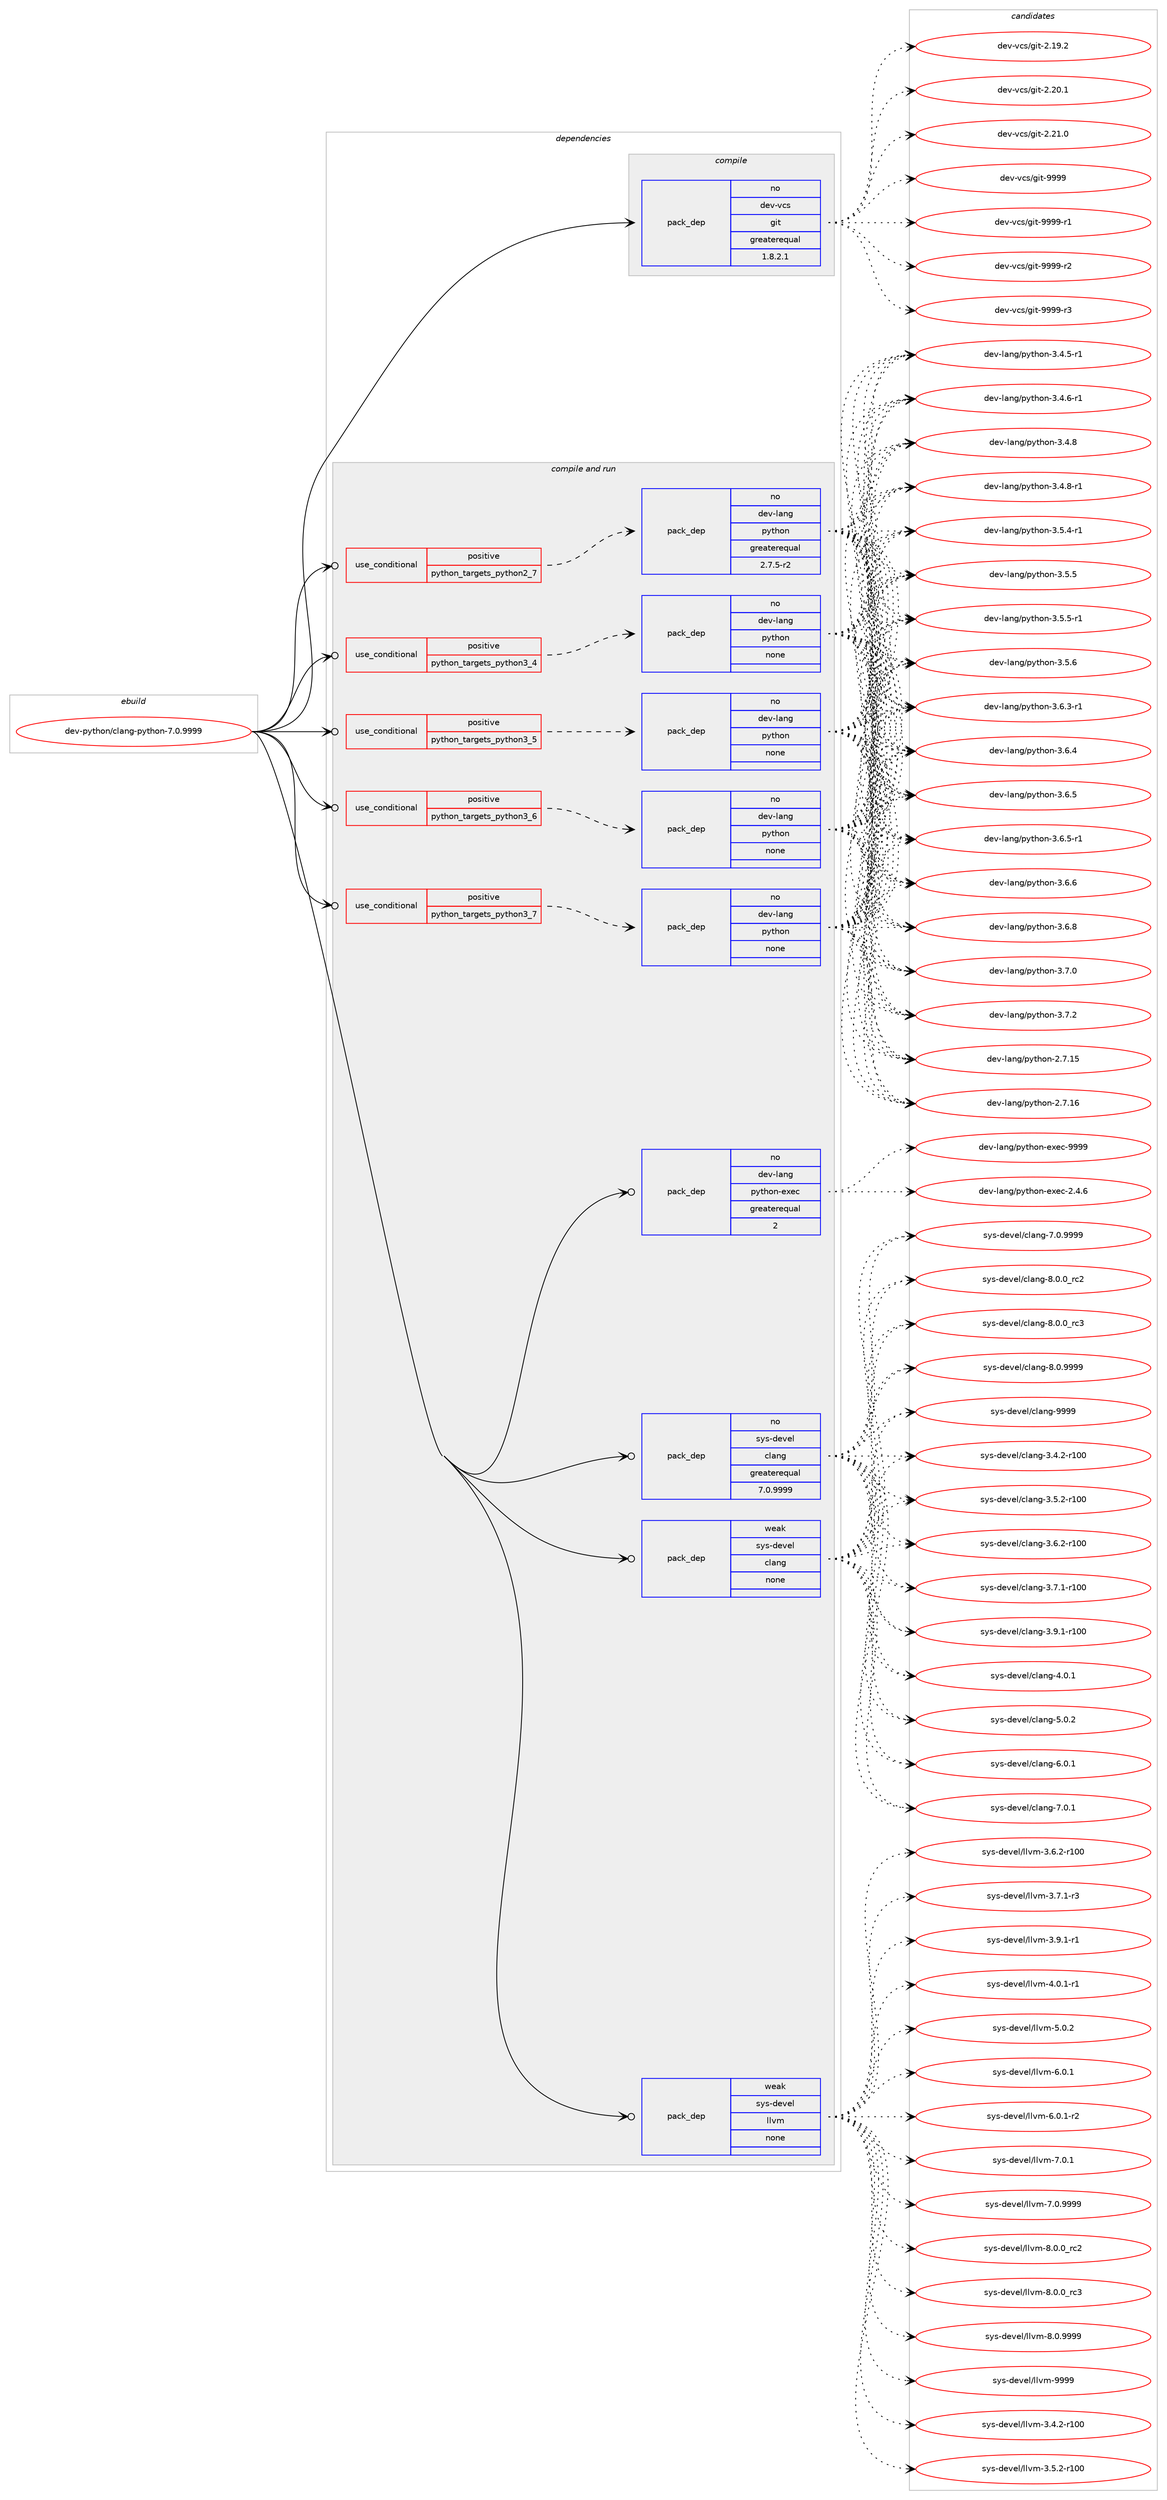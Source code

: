 digraph prolog {

# *************
# Graph options
# *************

newrank=true;
concentrate=true;
compound=true;
graph [rankdir=LR,fontname=Helvetica,fontsize=10,ranksep=1.5];#, ranksep=2.5, nodesep=0.2];
edge  [arrowhead=vee];
node  [fontname=Helvetica,fontsize=10];

# **********
# The ebuild
# **********

subgraph cluster_leftcol {
color=gray;
rank=same;
label=<<i>ebuild</i>>;
id [label="dev-python/clang-python-7.0.9999", color=red, width=4, href="../dev-python/clang-python-7.0.9999.svg"];
}

# ****************
# The dependencies
# ****************

subgraph cluster_midcol {
color=gray;
label=<<i>dependencies</i>>;
subgraph cluster_compile {
fillcolor="#eeeeee";
style=filled;
label=<<i>compile</i>>;
subgraph pack1007699 {
dependency1403283 [label=<<TABLE BORDER="0" CELLBORDER="1" CELLSPACING="0" CELLPADDING="4" WIDTH="220"><TR><TD ROWSPAN="6" CELLPADDING="30">pack_dep</TD></TR><TR><TD WIDTH="110">no</TD></TR><TR><TD>dev-vcs</TD></TR><TR><TD>git</TD></TR><TR><TD>greaterequal</TD></TR><TR><TD>1.8.2.1</TD></TR></TABLE>>, shape=none, color=blue];
}
id:e -> dependency1403283:w [weight=20,style="solid",arrowhead="vee"];
}
subgraph cluster_compileandrun {
fillcolor="#eeeeee";
style=filled;
label=<<i>compile and run</i>>;
subgraph cond372349 {
dependency1403284 [label=<<TABLE BORDER="0" CELLBORDER="1" CELLSPACING="0" CELLPADDING="4"><TR><TD ROWSPAN="3" CELLPADDING="10">use_conditional</TD></TR><TR><TD>positive</TD></TR><TR><TD>python_targets_python2_7</TD></TR></TABLE>>, shape=none, color=red];
subgraph pack1007700 {
dependency1403285 [label=<<TABLE BORDER="0" CELLBORDER="1" CELLSPACING="0" CELLPADDING="4" WIDTH="220"><TR><TD ROWSPAN="6" CELLPADDING="30">pack_dep</TD></TR><TR><TD WIDTH="110">no</TD></TR><TR><TD>dev-lang</TD></TR><TR><TD>python</TD></TR><TR><TD>greaterequal</TD></TR><TR><TD>2.7.5-r2</TD></TR></TABLE>>, shape=none, color=blue];
}
dependency1403284:e -> dependency1403285:w [weight=20,style="dashed",arrowhead="vee"];
}
id:e -> dependency1403284:w [weight=20,style="solid",arrowhead="odotvee"];
subgraph cond372350 {
dependency1403286 [label=<<TABLE BORDER="0" CELLBORDER="1" CELLSPACING="0" CELLPADDING="4"><TR><TD ROWSPAN="3" CELLPADDING="10">use_conditional</TD></TR><TR><TD>positive</TD></TR><TR><TD>python_targets_python3_4</TD></TR></TABLE>>, shape=none, color=red];
subgraph pack1007701 {
dependency1403287 [label=<<TABLE BORDER="0" CELLBORDER="1" CELLSPACING="0" CELLPADDING="4" WIDTH="220"><TR><TD ROWSPAN="6" CELLPADDING="30">pack_dep</TD></TR><TR><TD WIDTH="110">no</TD></TR><TR><TD>dev-lang</TD></TR><TR><TD>python</TD></TR><TR><TD>none</TD></TR><TR><TD></TD></TR></TABLE>>, shape=none, color=blue];
}
dependency1403286:e -> dependency1403287:w [weight=20,style="dashed",arrowhead="vee"];
}
id:e -> dependency1403286:w [weight=20,style="solid",arrowhead="odotvee"];
subgraph cond372351 {
dependency1403288 [label=<<TABLE BORDER="0" CELLBORDER="1" CELLSPACING="0" CELLPADDING="4"><TR><TD ROWSPAN="3" CELLPADDING="10">use_conditional</TD></TR><TR><TD>positive</TD></TR><TR><TD>python_targets_python3_5</TD></TR></TABLE>>, shape=none, color=red];
subgraph pack1007702 {
dependency1403289 [label=<<TABLE BORDER="0" CELLBORDER="1" CELLSPACING="0" CELLPADDING="4" WIDTH="220"><TR><TD ROWSPAN="6" CELLPADDING="30">pack_dep</TD></TR><TR><TD WIDTH="110">no</TD></TR><TR><TD>dev-lang</TD></TR><TR><TD>python</TD></TR><TR><TD>none</TD></TR><TR><TD></TD></TR></TABLE>>, shape=none, color=blue];
}
dependency1403288:e -> dependency1403289:w [weight=20,style="dashed",arrowhead="vee"];
}
id:e -> dependency1403288:w [weight=20,style="solid",arrowhead="odotvee"];
subgraph cond372352 {
dependency1403290 [label=<<TABLE BORDER="0" CELLBORDER="1" CELLSPACING="0" CELLPADDING="4"><TR><TD ROWSPAN="3" CELLPADDING="10">use_conditional</TD></TR><TR><TD>positive</TD></TR><TR><TD>python_targets_python3_6</TD></TR></TABLE>>, shape=none, color=red];
subgraph pack1007703 {
dependency1403291 [label=<<TABLE BORDER="0" CELLBORDER="1" CELLSPACING="0" CELLPADDING="4" WIDTH="220"><TR><TD ROWSPAN="6" CELLPADDING="30">pack_dep</TD></TR><TR><TD WIDTH="110">no</TD></TR><TR><TD>dev-lang</TD></TR><TR><TD>python</TD></TR><TR><TD>none</TD></TR><TR><TD></TD></TR></TABLE>>, shape=none, color=blue];
}
dependency1403290:e -> dependency1403291:w [weight=20,style="dashed",arrowhead="vee"];
}
id:e -> dependency1403290:w [weight=20,style="solid",arrowhead="odotvee"];
subgraph cond372353 {
dependency1403292 [label=<<TABLE BORDER="0" CELLBORDER="1" CELLSPACING="0" CELLPADDING="4"><TR><TD ROWSPAN="3" CELLPADDING="10">use_conditional</TD></TR><TR><TD>positive</TD></TR><TR><TD>python_targets_python3_7</TD></TR></TABLE>>, shape=none, color=red];
subgraph pack1007704 {
dependency1403293 [label=<<TABLE BORDER="0" CELLBORDER="1" CELLSPACING="0" CELLPADDING="4" WIDTH="220"><TR><TD ROWSPAN="6" CELLPADDING="30">pack_dep</TD></TR><TR><TD WIDTH="110">no</TD></TR><TR><TD>dev-lang</TD></TR><TR><TD>python</TD></TR><TR><TD>none</TD></TR><TR><TD></TD></TR></TABLE>>, shape=none, color=blue];
}
dependency1403292:e -> dependency1403293:w [weight=20,style="dashed",arrowhead="vee"];
}
id:e -> dependency1403292:w [weight=20,style="solid",arrowhead="odotvee"];
subgraph pack1007705 {
dependency1403294 [label=<<TABLE BORDER="0" CELLBORDER="1" CELLSPACING="0" CELLPADDING="4" WIDTH="220"><TR><TD ROWSPAN="6" CELLPADDING="30">pack_dep</TD></TR><TR><TD WIDTH="110">no</TD></TR><TR><TD>dev-lang</TD></TR><TR><TD>python-exec</TD></TR><TR><TD>greaterequal</TD></TR><TR><TD>2</TD></TR></TABLE>>, shape=none, color=blue];
}
id:e -> dependency1403294:w [weight=20,style="solid",arrowhead="odotvee"];
subgraph pack1007706 {
dependency1403295 [label=<<TABLE BORDER="0" CELLBORDER="1" CELLSPACING="0" CELLPADDING="4" WIDTH="220"><TR><TD ROWSPAN="6" CELLPADDING="30">pack_dep</TD></TR><TR><TD WIDTH="110">no</TD></TR><TR><TD>sys-devel</TD></TR><TR><TD>clang</TD></TR><TR><TD>greaterequal</TD></TR><TR><TD>7.0.9999</TD></TR></TABLE>>, shape=none, color=blue];
}
id:e -> dependency1403295:w [weight=20,style="solid",arrowhead="odotvee"];
subgraph pack1007707 {
dependency1403296 [label=<<TABLE BORDER="0" CELLBORDER="1" CELLSPACING="0" CELLPADDING="4" WIDTH="220"><TR><TD ROWSPAN="6" CELLPADDING="30">pack_dep</TD></TR><TR><TD WIDTH="110">weak</TD></TR><TR><TD>sys-devel</TD></TR><TR><TD>clang</TD></TR><TR><TD>none</TD></TR><TR><TD></TD></TR></TABLE>>, shape=none, color=blue];
}
id:e -> dependency1403296:w [weight=20,style="solid",arrowhead="odotvee"];
subgraph pack1007708 {
dependency1403297 [label=<<TABLE BORDER="0" CELLBORDER="1" CELLSPACING="0" CELLPADDING="4" WIDTH="220"><TR><TD ROWSPAN="6" CELLPADDING="30">pack_dep</TD></TR><TR><TD WIDTH="110">weak</TD></TR><TR><TD>sys-devel</TD></TR><TR><TD>llvm</TD></TR><TR><TD>none</TD></TR><TR><TD></TD></TR></TABLE>>, shape=none, color=blue];
}
id:e -> dependency1403297:w [weight=20,style="solid",arrowhead="odotvee"];
}
subgraph cluster_run {
fillcolor="#eeeeee";
style=filled;
label=<<i>run</i>>;
}
}

# **************
# The candidates
# **************

subgraph cluster_choices {
rank=same;
color=gray;
label=<<i>candidates</i>>;

subgraph choice1007699 {
color=black;
nodesep=1;
choice10010111845118991154710310511645504649574650 [label="dev-vcs/git-2.19.2", color=red, width=4,href="../dev-vcs/git-2.19.2.svg"];
choice10010111845118991154710310511645504650484649 [label="dev-vcs/git-2.20.1", color=red, width=4,href="../dev-vcs/git-2.20.1.svg"];
choice10010111845118991154710310511645504650494648 [label="dev-vcs/git-2.21.0", color=red, width=4,href="../dev-vcs/git-2.21.0.svg"];
choice1001011184511899115471031051164557575757 [label="dev-vcs/git-9999", color=red, width=4,href="../dev-vcs/git-9999.svg"];
choice10010111845118991154710310511645575757574511449 [label="dev-vcs/git-9999-r1", color=red, width=4,href="../dev-vcs/git-9999-r1.svg"];
choice10010111845118991154710310511645575757574511450 [label="dev-vcs/git-9999-r2", color=red, width=4,href="../dev-vcs/git-9999-r2.svg"];
choice10010111845118991154710310511645575757574511451 [label="dev-vcs/git-9999-r3", color=red, width=4,href="../dev-vcs/git-9999-r3.svg"];
dependency1403283:e -> choice10010111845118991154710310511645504649574650:w [style=dotted,weight="100"];
dependency1403283:e -> choice10010111845118991154710310511645504650484649:w [style=dotted,weight="100"];
dependency1403283:e -> choice10010111845118991154710310511645504650494648:w [style=dotted,weight="100"];
dependency1403283:e -> choice1001011184511899115471031051164557575757:w [style=dotted,weight="100"];
dependency1403283:e -> choice10010111845118991154710310511645575757574511449:w [style=dotted,weight="100"];
dependency1403283:e -> choice10010111845118991154710310511645575757574511450:w [style=dotted,weight="100"];
dependency1403283:e -> choice10010111845118991154710310511645575757574511451:w [style=dotted,weight="100"];
}
subgraph choice1007700 {
color=black;
nodesep=1;
choice10010111845108971101034711212111610411111045504655464953 [label="dev-lang/python-2.7.15", color=red, width=4,href="../dev-lang/python-2.7.15.svg"];
choice10010111845108971101034711212111610411111045504655464954 [label="dev-lang/python-2.7.16", color=red, width=4,href="../dev-lang/python-2.7.16.svg"];
choice1001011184510897110103471121211161041111104551465246534511449 [label="dev-lang/python-3.4.5-r1", color=red, width=4,href="../dev-lang/python-3.4.5-r1.svg"];
choice1001011184510897110103471121211161041111104551465246544511449 [label="dev-lang/python-3.4.6-r1", color=red, width=4,href="../dev-lang/python-3.4.6-r1.svg"];
choice100101118451089711010347112121116104111110455146524656 [label="dev-lang/python-3.4.8", color=red, width=4,href="../dev-lang/python-3.4.8.svg"];
choice1001011184510897110103471121211161041111104551465246564511449 [label="dev-lang/python-3.4.8-r1", color=red, width=4,href="../dev-lang/python-3.4.8-r1.svg"];
choice1001011184510897110103471121211161041111104551465346524511449 [label="dev-lang/python-3.5.4-r1", color=red, width=4,href="../dev-lang/python-3.5.4-r1.svg"];
choice100101118451089711010347112121116104111110455146534653 [label="dev-lang/python-3.5.5", color=red, width=4,href="../dev-lang/python-3.5.5.svg"];
choice1001011184510897110103471121211161041111104551465346534511449 [label="dev-lang/python-3.5.5-r1", color=red, width=4,href="../dev-lang/python-3.5.5-r1.svg"];
choice100101118451089711010347112121116104111110455146534654 [label="dev-lang/python-3.5.6", color=red, width=4,href="../dev-lang/python-3.5.6.svg"];
choice1001011184510897110103471121211161041111104551465446514511449 [label="dev-lang/python-3.6.3-r1", color=red, width=4,href="../dev-lang/python-3.6.3-r1.svg"];
choice100101118451089711010347112121116104111110455146544652 [label="dev-lang/python-3.6.4", color=red, width=4,href="../dev-lang/python-3.6.4.svg"];
choice100101118451089711010347112121116104111110455146544653 [label="dev-lang/python-3.6.5", color=red, width=4,href="../dev-lang/python-3.6.5.svg"];
choice1001011184510897110103471121211161041111104551465446534511449 [label="dev-lang/python-3.6.5-r1", color=red, width=4,href="../dev-lang/python-3.6.5-r1.svg"];
choice100101118451089711010347112121116104111110455146544654 [label="dev-lang/python-3.6.6", color=red, width=4,href="../dev-lang/python-3.6.6.svg"];
choice100101118451089711010347112121116104111110455146544656 [label="dev-lang/python-3.6.8", color=red, width=4,href="../dev-lang/python-3.6.8.svg"];
choice100101118451089711010347112121116104111110455146554648 [label="dev-lang/python-3.7.0", color=red, width=4,href="../dev-lang/python-3.7.0.svg"];
choice100101118451089711010347112121116104111110455146554650 [label="dev-lang/python-3.7.2", color=red, width=4,href="../dev-lang/python-3.7.2.svg"];
dependency1403285:e -> choice10010111845108971101034711212111610411111045504655464953:w [style=dotted,weight="100"];
dependency1403285:e -> choice10010111845108971101034711212111610411111045504655464954:w [style=dotted,weight="100"];
dependency1403285:e -> choice1001011184510897110103471121211161041111104551465246534511449:w [style=dotted,weight="100"];
dependency1403285:e -> choice1001011184510897110103471121211161041111104551465246544511449:w [style=dotted,weight="100"];
dependency1403285:e -> choice100101118451089711010347112121116104111110455146524656:w [style=dotted,weight="100"];
dependency1403285:e -> choice1001011184510897110103471121211161041111104551465246564511449:w [style=dotted,weight="100"];
dependency1403285:e -> choice1001011184510897110103471121211161041111104551465346524511449:w [style=dotted,weight="100"];
dependency1403285:e -> choice100101118451089711010347112121116104111110455146534653:w [style=dotted,weight="100"];
dependency1403285:e -> choice1001011184510897110103471121211161041111104551465346534511449:w [style=dotted,weight="100"];
dependency1403285:e -> choice100101118451089711010347112121116104111110455146534654:w [style=dotted,weight="100"];
dependency1403285:e -> choice1001011184510897110103471121211161041111104551465446514511449:w [style=dotted,weight="100"];
dependency1403285:e -> choice100101118451089711010347112121116104111110455146544652:w [style=dotted,weight="100"];
dependency1403285:e -> choice100101118451089711010347112121116104111110455146544653:w [style=dotted,weight="100"];
dependency1403285:e -> choice1001011184510897110103471121211161041111104551465446534511449:w [style=dotted,weight="100"];
dependency1403285:e -> choice100101118451089711010347112121116104111110455146544654:w [style=dotted,weight="100"];
dependency1403285:e -> choice100101118451089711010347112121116104111110455146544656:w [style=dotted,weight="100"];
dependency1403285:e -> choice100101118451089711010347112121116104111110455146554648:w [style=dotted,weight="100"];
dependency1403285:e -> choice100101118451089711010347112121116104111110455146554650:w [style=dotted,weight="100"];
}
subgraph choice1007701 {
color=black;
nodesep=1;
choice10010111845108971101034711212111610411111045504655464953 [label="dev-lang/python-2.7.15", color=red, width=4,href="../dev-lang/python-2.7.15.svg"];
choice10010111845108971101034711212111610411111045504655464954 [label="dev-lang/python-2.7.16", color=red, width=4,href="../dev-lang/python-2.7.16.svg"];
choice1001011184510897110103471121211161041111104551465246534511449 [label="dev-lang/python-3.4.5-r1", color=red, width=4,href="../dev-lang/python-3.4.5-r1.svg"];
choice1001011184510897110103471121211161041111104551465246544511449 [label="dev-lang/python-3.4.6-r1", color=red, width=4,href="../dev-lang/python-3.4.6-r1.svg"];
choice100101118451089711010347112121116104111110455146524656 [label="dev-lang/python-3.4.8", color=red, width=4,href="../dev-lang/python-3.4.8.svg"];
choice1001011184510897110103471121211161041111104551465246564511449 [label="dev-lang/python-3.4.8-r1", color=red, width=4,href="../dev-lang/python-3.4.8-r1.svg"];
choice1001011184510897110103471121211161041111104551465346524511449 [label="dev-lang/python-3.5.4-r1", color=red, width=4,href="../dev-lang/python-3.5.4-r1.svg"];
choice100101118451089711010347112121116104111110455146534653 [label="dev-lang/python-3.5.5", color=red, width=4,href="../dev-lang/python-3.5.5.svg"];
choice1001011184510897110103471121211161041111104551465346534511449 [label="dev-lang/python-3.5.5-r1", color=red, width=4,href="../dev-lang/python-3.5.5-r1.svg"];
choice100101118451089711010347112121116104111110455146534654 [label="dev-lang/python-3.5.6", color=red, width=4,href="../dev-lang/python-3.5.6.svg"];
choice1001011184510897110103471121211161041111104551465446514511449 [label="dev-lang/python-3.6.3-r1", color=red, width=4,href="../dev-lang/python-3.6.3-r1.svg"];
choice100101118451089711010347112121116104111110455146544652 [label="dev-lang/python-3.6.4", color=red, width=4,href="../dev-lang/python-3.6.4.svg"];
choice100101118451089711010347112121116104111110455146544653 [label="dev-lang/python-3.6.5", color=red, width=4,href="../dev-lang/python-3.6.5.svg"];
choice1001011184510897110103471121211161041111104551465446534511449 [label="dev-lang/python-3.6.5-r1", color=red, width=4,href="../dev-lang/python-3.6.5-r1.svg"];
choice100101118451089711010347112121116104111110455146544654 [label="dev-lang/python-3.6.6", color=red, width=4,href="../dev-lang/python-3.6.6.svg"];
choice100101118451089711010347112121116104111110455146544656 [label="dev-lang/python-3.6.8", color=red, width=4,href="../dev-lang/python-3.6.8.svg"];
choice100101118451089711010347112121116104111110455146554648 [label="dev-lang/python-3.7.0", color=red, width=4,href="../dev-lang/python-3.7.0.svg"];
choice100101118451089711010347112121116104111110455146554650 [label="dev-lang/python-3.7.2", color=red, width=4,href="../dev-lang/python-3.7.2.svg"];
dependency1403287:e -> choice10010111845108971101034711212111610411111045504655464953:w [style=dotted,weight="100"];
dependency1403287:e -> choice10010111845108971101034711212111610411111045504655464954:w [style=dotted,weight="100"];
dependency1403287:e -> choice1001011184510897110103471121211161041111104551465246534511449:w [style=dotted,weight="100"];
dependency1403287:e -> choice1001011184510897110103471121211161041111104551465246544511449:w [style=dotted,weight="100"];
dependency1403287:e -> choice100101118451089711010347112121116104111110455146524656:w [style=dotted,weight="100"];
dependency1403287:e -> choice1001011184510897110103471121211161041111104551465246564511449:w [style=dotted,weight="100"];
dependency1403287:e -> choice1001011184510897110103471121211161041111104551465346524511449:w [style=dotted,weight="100"];
dependency1403287:e -> choice100101118451089711010347112121116104111110455146534653:w [style=dotted,weight="100"];
dependency1403287:e -> choice1001011184510897110103471121211161041111104551465346534511449:w [style=dotted,weight="100"];
dependency1403287:e -> choice100101118451089711010347112121116104111110455146534654:w [style=dotted,weight="100"];
dependency1403287:e -> choice1001011184510897110103471121211161041111104551465446514511449:w [style=dotted,weight="100"];
dependency1403287:e -> choice100101118451089711010347112121116104111110455146544652:w [style=dotted,weight="100"];
dependency1403287:e -> choice100101118451089711010347112121116104111110455146544653:w [style=dotted,weight="100"];
dependency1403287:e -> choice1001011184510897110103471121211161041111104551465446534511449:w [style=dotted,weight="100"];
dependency1403287:e -> choice100101118451089711010347112121116104111110455146544654:w [style=dotted,weight="100"];
dependency1403287:e -> choice100101118451089711010347112121116104111110455146544656:w [style=dotted,weight="100"];
dependency1403287:e -> choice100101118451089711010347112121116104111110455146554648:w [style=dotted,weight="100"];
dependency1403287:e -> choice100101118451089711010347112121116104111110455146554650:w [style=dotted,weight="100"];
}
subgraph choice1007702 {
color=black;
nodesep=1;
choice10010111845108971101034711212111610411111045504655464953 [label="dev-lang/python-2.7.15", color=red, width=4,href="../dev-lang/python-2.7.15.svg"];
choice10010111845108971101034711212111610411111045504655464954 [label="dev-lang/python-2.7.16", color=red, width=4,href="../dev-lang/python-2.7.16.svg"];
choice1001011184510897110103471121211161041111104551465246534511449 [label="dev-lang/python-3.4.5-r1", color=red, width=4,href="../dev-lang/python-3.4.5-r1.svg"];
choice1001011184510897110103471121211161041111104551465246544511449 [label="dev-lang/python-3.4.6-r1", color=red, width=4,href="../dev-lang/python-3.4.6-r1.svg"];
choice100101118451089711010347112121116104111110455146524656 [label="dev-lang/python-3.4.8", color=red, width=4,href="../dev-lang/python-3.4.8.svg"];
choice1001011184510897110103471121211161041111104551465246564511449 [label="dev-lang/python-3.4.8-r1", color=red, width=4,href="../dev-lang/python-3.4.8-r1.svg"];
choice1001011184510897110103471121211161041111104551465346524511449 [label="dev-lang/python-3.5.4-r1", color=red, width=4,href="../dev-lang/python-3.5.4-r1.svg"];
choice100101118451089711010347112121116104111110455146534653 [label="dev-lang/python-3.5.5", color=red, width=4,href="../dev-lang/python-3.5.5.svg"];
choice1001011184510897110103471121211161041111104551465346534511449 [label="dev-lang/python-3.5.5-r1", color=red, width=4,href="../dev-lang/python-3.5.5-r1.svg"];
choice100101118451089711010347112121116104111110455146534654 [label="dev-lang/python-3.5.6", color=red, width=4,href="../dev-lang/python-3.5.6.svg"];
choice1001011184510897110103471121211161041111104551465446514511449 [label="dev-lang/python-3.6.3-r1", color=red, width=4,href="../dev-lang/python-3.6.3-r1.svg"];
choice100101118451089711010347112121116104111110455146544652 [label="dev-lang/python-3.6.4", color=red, width=4,href="../dev-lang/python-3.6.4.svg"];
choice100101118451089711010347112121116104111110455146544653 [label="dev-lang/python-3.6.5", color=red, width=4,href="../dev-lang/python-3.6.5.svg"];
choice1001011184510897110103471121211161041111104551465446534511449 [label="dev-lang/python-3.6.5-r1", color=red, width=4,href="../dev-lang/python-3.6.5-r1.svg"];
choice100101118451089711010347112121116104111110455146544654 [label="dev-lang/python-3.6.6", color=red, width=4,href="../dev-lang/python-3.6.6.svg"];
choice100101118451089711010347112121116104111110455146544656 [label="dev-lang/python-3.6.8", color=red, width=4,href="../dev-lang/python-3.6.8.svg"];
choice100101118451089711010347112121116104111110455146554648 [label="dev-lang/python-3.7.0", color=red, width=4,href="../dev-lang/python-3.7.0.svg"];
choice100101118451089711010347112121116104111110455146554650 [label="dev-lang/python-3.7.2", color=red, width=4,href="../dev-lang/python-3.7.2.svg"];
dependency1403289:e -> choice10010111845108971101034711212111610411111045504655464953:w [style=dotted,weight="100"];
dependency1403289:e -> choice10010111845108971101034711212111610411111045504655464954:w [style=dotted,weight="100"];
dependency1403289:e -> choice1001011184510897110103471121211161041111104551465246534511449:w [style=dotted,weight="100"];
dependency1403289:e -> choice1001011184510897110103471121211161041111104551465246544511449:w [style=dotted,weight="100"];
dependency1403289:e -> choice100101118451089711010347112121116104111110455146524656:w [style=dotted,weight="100"];
dependency1403289:e -> choice1001011184510897110103471121211161041111104551465246564511449:w [style=dotted,weight="100"];
dependency1403289:e -> choice1001011184510897110103471121211161041111104551465346524511449:w [style=dotted,weight="100"];
dependency1403289:e -> choice100101118451089711010347112121116104111110455146534653:w [style=dotted,weight="100"];
dependency1403289:e -> choice1001011184510897110103471121211161041111104551465346534511449:w [style=dotted,weight="100"];
dependency1403289:e -> choice100101118451089711010347112121116104111110455146534654:w [style=dotted,weight="100"];
dependency1403289:e -> choice1001011184510897110103471121211161041111104551465446514511449:w [style=dotted,weight="100"];
dependency1403289:e -> choice100101118451089711010347112121116104111110455146544652:w [style=dotted,weight="100"];
dependency1403289:e -> choice100101118451089711010347112121116104111110455146544653:w [style=dotted,weight="100"];
dependency1403289:e -> choice1001011184510897110103471121211161041111104551465446534511449:w [style=dotted,weight="100"];
dependency1403289:e -> choice100101118451089711010347112121116104111110455146544654:w [style=dotted,weight="100"];
dependency1403289:e -> choice100101118451089711010347112121116104111110455146544656:w [style=dotted,weight="100"];
dependency1403289:e -> choice100101118451089711010347112121116104111110455146554648:w [style=dotted,weight="100"];
dependency1403289:e -> choice100101118451089711010347112121116104111110455146554650:w [style=dotted,weight="100"];
}
subgraph choice1007703 {
color=black;
nodesep=1;
choice10010111845108971101034711212111610411111045504655464953 [label="dev-lang/python-2.7.15", color=red, width=4,href="../dev-lang/python-2.7.15.svg"];
choice10010111845108971101034711212111610411111045504655464954 [label="dev-lang/python-2.7.16", color=red, width=4,href="../dev-lang/python-2.7.16.svg"];
choice1001011184510897110103471121211161041111104551465246534511449 [label="dev-lang/python-3.4.5-r1", color=red, width=4,href="../dev-lang/python-3.4.5-r1.svg"];
choice1001011184510897110103471121211161041111104551465246544511449 [label="dev-lang/python-3.4.6-r1", color=red, width=4,href="../dev-lang/python-3.4.6-r1.svg"];
choice100101118451089711010347112121116104111110455146524656 [label="dev-lang/python-3.4.8", color=red, width=4,href="../dev-lang/python-3.4.8.svg"];
choice1001011184510897110103471121211161041111104551465246564511449 [label="dev-lang/python-3.4.8-r1", color=red, width=4,href="../dev-lang/python-3.4.8-r1.svg"];
choice1001011184510897110103471121211161041111104551465346524511449 [label="dev-lang/python-3.5.4-r1", color=red, width=4,href="../dev-lang/python-3.5.4-r1.svg"];
choice100101118451089711010347112121116104111110455146534653 [label="dev-lang/python-3.5.5", color=red, width=4,href="../dev-lang/python-3.5.5.svg"];
choice1001011184510897110103471121211161041111104551465346534511449 [label="dev-lang/python-3.5.5-r1", color=red, width=4,href="../dev-lang/python-3.5.5-r1.svg"];
choice100101118451089711010347112121116104111110455146534654 [label="dev-lang/python-3.5.6", color=red, width=4,href="../dev-lang/python-3.5.6.svg"];
choice1001011184510897110103471121211161041111104551465446514511449 [label="dev-lang/python-3.6.3-r1", color=red, width=4,href="../dev-lang/python-3.6.3-r1.svg"];
choice100101118451089711010347112121116104111110455146544652 [label="dev-lang/python-3.6.4", color=red, width=4,href="../dev-lang/python-3.6.4.svg"];
choice100101118451089711010347112121116104111110455146544653 [label="dev-lang/python-3.6.5", color=red, width=4,href="../dev-lang/python-3.6.5.svg"];
choice1001011184510897110103471121211161041111104551465446534511449 [label="dev-lang/python-3.6.5-r1", color=red, width=4,href="../dev-lang/python-3.6.5-r1.svg"];
choice100101118451089711010347112121116104111110455146544654 [label="dev-lang/python-3.6.6", color=red, width=4,href="../dev-lang/python-3.6.6.svg"];
choice100101118451089711010347112121116104111110455146544656 [label="dev-lang/python-3.6.8", color=red, width=4,href="../dev-lang/python-3.6.8.svg"];
choice100101118451089711010347112121116104111110455146554648 [label="dev-lang/python-3.7.0", color=red, width=4,href="../dev-lang/python-3.7.0.svg"];
choice100101118451089711010347112121116104111110455146554650 [label="dev-lang/python-3.7.2", color=red, width=4,href="../dev-lang/python-3.7.2.svg"];
dependency1403291:e -> choice10010111845108971101034711212111610411111045504655464953:w [style=dotted,weight="100"];
dependency1403291:e -> choice10010111845108971101034711212111610411111045504655464954:w [style=dotted,weight="100"];
dependency1403291:e -> choice1001011184510897110103471121211161041111104551465246534511449:w [style=dotted,weight="100"];
dependency1403291:e -> choice1001011184510897110103471121211161041111104551465246544511449:w [style=dotted,weight="100"];
dependency1403291:e -> choice100101118451089711010347112121116104111110455146524656:w [style=dotted,weight="100"];
dependency1403291:e -> choice1001011184510897110103471121211161041111104551465246564511449:w [style=dotted,weight="100"];
dependency1403291:e -> choice1001011184510897110103471121211161041111104551465346524511449:w [style=dotted,weight="100"];
dependency1403291:e -> choice100101118451089711010347112121116104111110455146534653:w [style=dotted,weight="100"];
dependency1403291:e -> choice1001011184510897110103471121211161041111104551465346534511449:w [style=dotted,weight="100"];
dependency1403291:e -> choice100101118451089711010347112121116104111110455146534654:w [style=dotted,weight="100"];
dependency1403291:e -> choice1001011184510897110103471121211161041111104551465446514511449:w [style=dotted,weight="100"];
dependency1403291:e -> choice100101118451089711010347112121116104111110455146544652:w [style=dotted,weight="100"];
dependency1403291:e -> choice100101118451089711010347112121116104111110455146544653:w [style=dotted,weight="100"];
dependency1403291:e -> choice1001011184510897110103471121211161041111104551465446534511449:w [style=dotted,weight="100"];
dependency1403291:e -> choice100101118451089711010347112121116104111110455146544654:w [style=dotted,weight="100"];
dependency1403291:e -> choice100101118451089711010347112121116104111110455146544656:w [style=dotted,weight="100"];
dependency1403291:e -> choice100101118451089711010347112121116104111110455146554648:w [style=dotted,weight="100"];
dependency1403291:e -> choice100101118451089711010347112121116104111110455146554650:w [style=dotted,weight="100"];
}
subgraph choice1007704 {
color=black;
nodesep=1;
choice10010111845108971101034711212111610411111045504655464953 [label="dev-lang/python-2.7.15", color=red, width=4,href="../dev-lang/python-2.7.15.svg"];
choice10010111845108971101034711212111610411111045504655464954 [label="dev-lang/python-2.7.16", color=red, width=4,href="../dev-lang/python-2.7.16.svg"];
choice1001011184510897110103471121211161041111104551465246534511449 [label="dev-lang/python-3.4.5-r1", color=red, width=4,href="../dev-lang/python-3.4.5-r1.svg"];
choice1001011184510897110103471121211161041111104551465246544511449 [label="dev-lang/python-3.4.6-r1", color=red, width=4,href="../dev-lang/python-3.4.6-r1.svg"];
choice100101118451089711010347112121116104111110455146524656 [label="dev-lang/python-3.4.8", color=red, width=4,href="../dev-lang/python-3.4.8.svg"];
choice1001011184510897110103471121211161041111104551465246564511449 [label="dev-lang/python-3.4.8-r1", color=red, width=4,href="../dev-lang/python-3.4.8-r1.svg"];
choice1001011184510897110103471121211161041111104551465346524511449 [label="dev-lang/python-3.5.4-r1", color=red, width=4,href="../dev-lang/python-3.5.4-r1.svg"];
choice100101118451089711010347112121116104111110455146534653 [label="dev-lang/python-3.5.5", color=red, width=4,href="../dev-lang/python-3.5.5.svg"];
choice1001011184510897110103471121211161041111104551465346534511449 [label="dev-lang/python-3.5.5-r1", color=red, width=4,href="../dev-lang/python-3.5.5-r1.svg"];
choice100101118451089711010347112121116104111110455146534654 [label="dev-lang/python-3.5.6", color=red, width=4,href="../dev-lang/python-3.5.6.svg"];
choice1001011184510897110103471121211161041111104551465446514511449 [label="dev-lang/python-3.6.3-r1", color=red, width=4,href="../dev-lang/python-3.6.3-r1.svg"];
choice100101118451089711010347112121116104111110455146544652 [label="dev-lang/python-3.6.4", color=red, width=4,href="../dev-lang/python-3.6.4.svg"];
choice100101118451089711010347112121116104111110455146544653 [label="dev-lang/python-3.6.5", color=red, width=4,href="../dev-lang/python-3.6.5.svg"];
choice1001011184510897110103471121211161041111104551465446534511449 [label="dev-lang/python-3.6.5-r1", color=red, width=4,href="../dev-lang/python-3.6.5-r1.svg"];
choice100101118451089711010347112121116104111110455146544654 [label="dev-lang/python-3.6.6", color=red, width=4,href="../dev-lang/python-3.6.6.svg"];
choice100101118451089711010347112121116104111110455146544656 [label="dev-lang/python-3.6.8", color=red, width=4,href="../dev-lang/python-3.6.8.svg"];
choice100101118451089711010347112121116104111110455146554648 [label="dev-lang/python-3.7.0", color=red, width=4,href="../dev-lang/python-3.7.0.svg"];
choice100101118451089711010347112121116104111110455146554650 [label="dev-lang/python-3.7.2", color=red, width=4,href="../dev-lang/python-3.7.2.svg"];
dependency1403293:e -> choice10010111845108971101034711212111610411111045504655464953:w [style=dotted,weight="100"];
dependency1403293:e -> choice10010111845108971101034711212111610411111045504655464954:w [style=dotted,weight="100"];
dependency1403293:e -> choice1001011184510897110103471121211161041111104551465246534511449:w [style=dotted,weight="100"];
dependency1403293:e -> choice1001011184510897110103471121211161041111104551465246544511449:w [style=dotted,weight="100"];
dependency1403293:e -> choice100101118451089711010347112121116104111110455146524656:w [style=dotted,weight="100"];
dependency1403293:e -> choice1001011184510897110103471121211161041111104551465246564511449:w [style=dotted,weight="100"];
dependency1403293:e -> choice1001011184510897110103471121211161041111104551465346524511449:w [style=dotted,weight="100"];
dependency1403293:e -> choice100101118451089711010347112121116104111110455146534653:w [style=dotted,weight="100"];
dependency1403293:e -> choice1001011184510897110103471121211161041111104551465346534511449:w [style=dotted,weight="100"];
dependency1403293:e -> choice100101118451089711010347112121116104111110455146534654:w [style=dotted,weight="100"];
dependency1403293:e -> choice1001011184510897110103471121211161041111104551465446514511449:w [style=dotted,weight="100"];
dependency1403293:e -> choice100101118451089711010347112121116104111110455146544652:w [style=dotted,weight="100"];
dependency1403293:e -> choice100101118451089711010347112121116104111110455146544653:w [style=dotted,weight="100"];
dependency1403293:e -> choice1001011184510897110103471121211161041111104551465446534511449:w [style=dotted,weight="100"];
dependency1403293:e -> choice100101118451089711010347112121116104111110455146544654:w [style=dotted,weight="100"];
dependency1403293:e -> choice100101118451089711010347112121116104111110455146544656:w [style=dotted,weight="100"];
dependency1403293:e -> choice100101118451089711010347112121116104111110455146554648:w [style=dotted,weight="100"];
dependency1403293:e -> choice100101118451089711010347112121116104111110455146554650:w [style=dotted,weight="100"];
}
subgraph choice1007705 {
color=black;
nodesep=1;
choice1001011184510897110103471121211161041111104510112010199455046524654 [label="dev-lang/python-exec-2.4.6", color=red, width=4,href="../dev-lang/python-exec-2.4.6.svg"];
choice10010111845108971101034711212111610411111045101120101994557575757 [label="dev-lang/python-exec-9999", color=red, width=4,href="../dev-lang/python-exec-9999.svg"];
dependency1403294:e -> choice1001011184510897110103471121211161041111104510112010199455046524654:w [style=dotted,weight="100"];
dependency1403294:e -> choice10010111845108971101034711212111610411111045101120101994557575757:w [style=dotted,weight="100"];
}
subgraph choice1007706 {
color=black;
nodesep=1;
choice1151211154510010111810110847991089711010345514652465045114494848 [label="sys-devel/clang-3.4.2-r100", color=red, width=4,href="../sys-devel/clang-3.4.2-r100.svg"];
choice1151211154510010111810110847991089711010345514653465045114494848 [label="sys-devel/clang-3.5.2-r100", color=red, width=4,href="../sys-devel/clang-3.5.2-r100.svg"];
choice1151211154510010111810110847991089711010345514654465045114494848 [label="sys-devel/clang-3.6.2-r100", color=red, width=4,href="../sys-devel/clang-3.6.2-r100.svg"];
choice1151211154510010111810110847991089711010345514655464945114494848 [label="sys-devel/clang-3.7.1-r100", color=red, width=4,href="../sys-devel/clang-3.7.1-r100.svg"];
choice1151211154510010111810110847991089711010345514657464945114494848 [label="sys-devel/clang-3.9.1-r100", color=red, width=4,href="../sys-devel/clang-3.9.1-r100.svg"];
choice11512111545100101118101108479910897110103455246484649 [label="sys-devel/clang-4.0.1", color=red, width=4,href="../sys-devel/clang-4.0.1.svg"];
choice11512111545100101118101108479910897110103455346484650 [label="sys-devel/clang-5.0.2", color=red, width=4,href="../sys-devel/clang-5.0.2.svg"];
choice11512111545100101118101108479910897110103455446484649 [label="sys-devel/clang-6.0.1", color=red, width=4,href="../sys-devel/clang-6.0.1.svg"];
choice11512111545100101118101108479910897110103455546484649 [label="sys-devel/clang-7.0.1", color=red, width=4,href="../sys-devel/clang-7.0.1.svg"];
choice11512111545100101118101108479910897110103455546484657575757 [label="sys-devel/clang-7.0.9999", color=red, width=4,href="../sys-devel/clang-7.0.9999.svg"];
choice11512111545100101118101108479910897110103455646484648951149950 [label="sys-devel/clang-8.0.0_rc2", color=red, width=4,href="../sys-devel/clang-8.0.0_rc2.svg"];
choice11512111545100101118101108479910897110103455646484648951149951 [label="sys-devel/clang-8.0.0_rc3", color=red, width=4,href="../sys-devel/clang-8.0.0_rc3.svg"];
choice11512111545100101118101108479910897110103455646484657575757 [label="sys-devel/clang-8.0.9999", color=red, width=4,href="../sys-devel/clang-8.0.9999.svg"];
choice115121115451001011181011084799108971101034557575757 [label="sys-devel/clang-9999", color=red, width=4,href="../sys-devel/clang-9999.svg"];
dependency1403295:e -> choice1151211154510010111810110847991089711010345514652465045114494848:w [style=dotted,weight="100"];
dependency1403295:e -> choice1151211154510010111810110847991089711010345514653465045114494848:w [style=dotted,weight="100"];
dependency1403295:e -> choice1151211154510010111810110847991089711010345514654465045114494848:w [style=dotted,weight="100"];
dependency1403295:e -> choice1151211154510010111810110847991089711010345514655464945114494848:w [style=dotted,weight="100"];
dependency1403295:e -> choice1151211154510010111810110847991089711010345514657464945114494848:w [style=dotted,weight="100"];
dependency1403295:e -> choice11512111545100101118101108479910897110103455246484649:w [style=dotted,weight="100"];
dependency1403295:e -> choice11512111545100101118101108479910897110103455346484650:w [style=dotted,weight="100"];
dependency1403295:e -> choice11512111545100101118101108479910897110103455446484649:w [style=dotted,weight="100"];
dependency1403295:e -> choice11512111545100101118101108479910897110103455546484649:w [style=dotted,weight="100"];
dependency1403295:e -> choice11512111545100101118101108479910897110103455546484657575757:w [style=dotted,weight="100"];
dependency1403295:e -> choice11512111545100101118101108479910897110103455646484648951149950:w [style=dotted,weight="100"];
dependency1403295:e -> choice11512111545100101118101108479910897110103455646484648951149951:w [style=dotted,weight="100"];
dependency1403295:e -> choice11512111545100101118101108479910897110103455646484657575757:w [style=dotted,weight="100"];
dependency1403295:e -> choice115121115451001011181011084799108971101034557575757:w [style=dotted,weight="100"];
}
subgraph choice1007707 {
color=black;
nodesep=1;
choice1151211154510010111810110847991089711010345514652465045114494848 [label="sys-devel/clang-3.4.2-r100", color=red, width=4,href="../sys-devel/clang-3.4.2-r100.svg"];
choice1151211154510010111810110847991089711010345514653465045114494848 [label="sys-devel/clang-3.5.2-r100", color=red, width=4,href="../sys-devel/clang-3.5.2-r100.svg"];
choice1151211154510010111810110847991089711010345514654465045114494848 [label="sys-devel/clang-3.6.2-r100", color=red, width=4,href="../sys-devel/clang-3.6.2-r100.svg"];
choice1151211154510010111810110847991089711010345514655464945114494848 [label="sys-devel/clang-3.7.1-r100", color=red, width=4,href="../sys-devel/clang-3.7.1-r100.svg"];
choice1151211154510010111810110847991089711010345514657464945114494848 [label="sys-devel/clang-3.9.1-r100", color=red, width=4,href="../sys-devel/clang-3.9.1-r100.svg"];
choice11512111545100101118101108479910897110103455246484649 [label="sys-devel/clang-4.0.1", color=red, width=4,href="../sys-devel/clang-4.0.1.svg"];
choice11512111545100101118101108479910897110103455346484650 [label="sys-devel/clang-5.0.2", color=red, width=4,href="../sys-devel/clang-5.0.2.svg"];
choice11512111545100101118101108479910897110103455446484649 [label="sys-devel/clang-6.0.1", color=red, width=4,href="../sys-devel/clang-6.0.1.svg"];
choice11512111545100101118101108479910897110103455546484649 [label="sys-devel/clang-7.0.1", color=red, width=4,href="../sys-devel/clang-7.0.1.svg"];
choice11512111545100101118101108479910897110103455546484657575757 [label="sys-devel/clang-7.0.9999", color=red, width=4,href="../sys-devel/clang-7.0.9999.svg"];
choice11512111545100101118101108479910897110103455646484648951149950 [label="sys-devel/clang-8.0.0_rc2", color=red, width=4,href="../sys-devel/clang-8.0.0_rc2.svg"];
choice11512111545100101118101108479910897110103455646484648951149951 [label="sys-devel/clang-8.0.0_rc3", color=red, width=4,href="../sys-devel/clang-8.0.0_rc3.svg"];
choice11512111545100101118101108479910897110103455646484657575757 [label="sys-devel/clang-8.0.9999", color=red, width=4,href="../sys-devel/clang-8.0.9999.svg"];
choice115121115451001011181011084799108971101034557575757 [label="sys-devel/clang-9999", color=red, width=4,href="../sys-devel/clang-9999.svg"];
dependency1403296:e -> choice1151211154510010111810110847991089711010345514652465045114494848:w [style=dotted,weight="100"];
dependency1403296:e -> choice1151211154510010111810110847991089711010345514653465045114494848:w [style=dotted,weight="100"];
dependency1403296:e -> choice1151211154510010111810110847991089711010345514654465045114494848:w [style=dotted,weight="100"];
dependency1403296:e -> choice1151211154510010111810110847991089711010345514655464945114494848:w [style=dotted,weight="100"];
dependency1403296:e -> choice1151211154510010111810110847991089711010345514657464945114494848:w [style=dotted,weight="100"];
dependency1403296:e -> choice11512111545100101118101108479910897110103455246484649:w [style=dotted,weight="100"];
dependency1403296:e -> choice11512111545100101118101108479910897110103455346484650:w [style=dotted,weight="100"];
dependency1403296:e -> choice11512111545100101118101108479910897110103455446484649:w [style=dotted,weight="100"];
dependency1403296:e -> choice11512111545100101118101108479910897110103455546484649:w [style=dotted,weight="100"];
dependency1403296:e -> choice11512111545100101118101108479910897110103455546484657575757:w [style=dotted,weight="100"];
dependency1403296:e -> choice11512111545100101118101108479910897110103455646484648951149950:w [style=dotted,weight="100"];
dependency1403296:e -> choice11512111545100101118101108479910897110103455646484648951149951:w [style=dotted,weight="100"];
dependency1403296:e -> choice11512111545100101118101108479910897110103455646484657575757:w [style=dotted,weight="100"];
dependency1403296:e -> choice115121115451001011181011084799108971101034557575757:w [style=dotted,weight="100"];
}
subgraph choice1007708 {
color=black;
nodesep=1;
choice115121115451001011181011084710810811810945514652465045114494848 [label="sys-devel/llvm-3.4.2-r100", color=red, width=4,href="../sys-devel/llvm-3.4.2-r100.svg"];
choice115121115451001011181011084710810811810945514653465045114494848 [label="sys-devel/llvm-3.5.2-r100", color=red, width=4,href="../sys-devel/llvm-3.5.2-r100.svg"];
choice115121115451001011181011084710810811810945514654465045114494848 [label="sys-devel/llvm-3.6.2-r100", color=red, width=4,href="../sys-devel/llvm-3.6.2-r100.svg"];
choice11512111545100101118101108471081081181094551465546494511451 [label="sys-devel/llvm-3.7.1-r3", color=red, width=4,href="../sys-devel/llvm-3.7.1-r3.svg"];
choice11512111545100101118101108471081081181094551465746494511449 [label="sys-devel/llvm-3.9.1-r1", color=red, width=4,href="../sys-devel/llvm-3.9.1-r1.svg"];
choice11512111545100101118101108471081081181094552464846494511449 [label="sys-devel/llvm-4.0.1-r1", color=red, width=4,href="../sys-devel/llvm-4.0.1-r1.svg"];
choice1151211154510010111810110847108108118109455346484650 [label="sys-devel/llvm-5.0.2", color=red, width=4,href="../sys-devel/llvm-5.0.2.svg"];
choice1151211154510010111810110847108108118109455446484649 [label="sys-devel/llvm-6.0.1", color=red, width=4,href="../sys-devel/llvm-6.0.1.svg"];
choice11512111545100101118101108471081081181094554464846494511450 [label="sys-devel/llvm-6.0.1-r2", color=red, width=4,href="../sys-devel/llvm-6.0.1-r2.svg"];
choice1151211154510010111810110847108108118109455546484649 [label="sys-devel/llvm-7.0.1", color=red, width=4,href="../sys-devel/llvm-7.0.1.svg"];
choice1151211154510010111810110847108108118109455546484657575757 [label="sys-devel/llvm-7.0.9999", color=red, width=4,href="../sys-devel/llvm-7.0.9999.svg"];
choice1151211154510010111810110847108108118109455646484648951149950 [label="sys-devel/llvm-8.0.0_rc2", color=red, width=4,href="../sys-devel/llvm-8.0.0_rc2.svg"];
choice1151211154510010111810110847108108118109455646484648951149951 [label="sys-devel/llvm-8.0.0_rc3", color=red, width=4,href="../sys-devel/llvm-8.0.0_rc3.svg"];
choice1151211154510010111810110847108108118109455646484657575757 [label="sys-devel/llvm-8.0.9999", color=red, width=4,href="../sys-devel/llvm-8.0.9999.svg"];
choice11512111545100101118101108471081081181094557575757 [label="sys-devel/llvm-9999", color=red, width=4,href="../sys-devel/llvm-9999.svg"];
dependency1403297:e -> choice115121115451001011181011084710810811810945514652465045114494848:w [style=dotted,weight="100"];
dependency1403297:e -> choice115121115451001011181011084710810811810945514653465045114494848:w [style=dotted,weight="100"];
dependency1403297:e -> choice115121115451001011181011084710810811810945514654465045114494848:w [style=dotted,weight="100"];
dependency1403297:e -> choice11512111545100101118101108471081081181094551465546494511451:w [style=dotted,weight="100"];
dependency1403297:e -> choice11512111545100101118101108471081081181094551465746494511449:w [style=dotted,weight="100"];
dependency1403297:e -> choice11512111545100101118101108471081081181094552464846494511449:w [style=dotted,weight="100"];
dependency1403297:e -> choice1151211154510010111810110847108108118109455346484650:w [style=dotted,weight="100"];
dependency1403297:e -> choice1151211154510010111810110847108108118109455446484649:w [style=dotted,weight="100"];
dependency1403297:e -> choice11512111545100101118101108471081081181094554464846494511450:w [style=dotted,weight="100"];
dependency1403297:e -> choice1151211154510010111810110847108108118109455546484649:w [style=dotted,weight="100"];
dependency1403297:e -> choice1151211154510010111810110847108108118109455546484657575757:w [style=dotted,weight="100"];
dependency1403297:e -> choice1151211154510010111810110847108108118109455646484648951149950:w [style=dotted,weight="100"];
dependency1403297:e -> choice1151211154510010111810110847108108118109455646484648951149951:w [style=dotted,weight="100"];
dependency1403297:e -> choice1151211154510010111810110847108108118109455646484657575757:w [style=dotted,weight="100"];
dependency1403297:e -> choice11512111545100101118101108471081081181094557575757:w [style=dotted,weight="100"];
}
}

}
